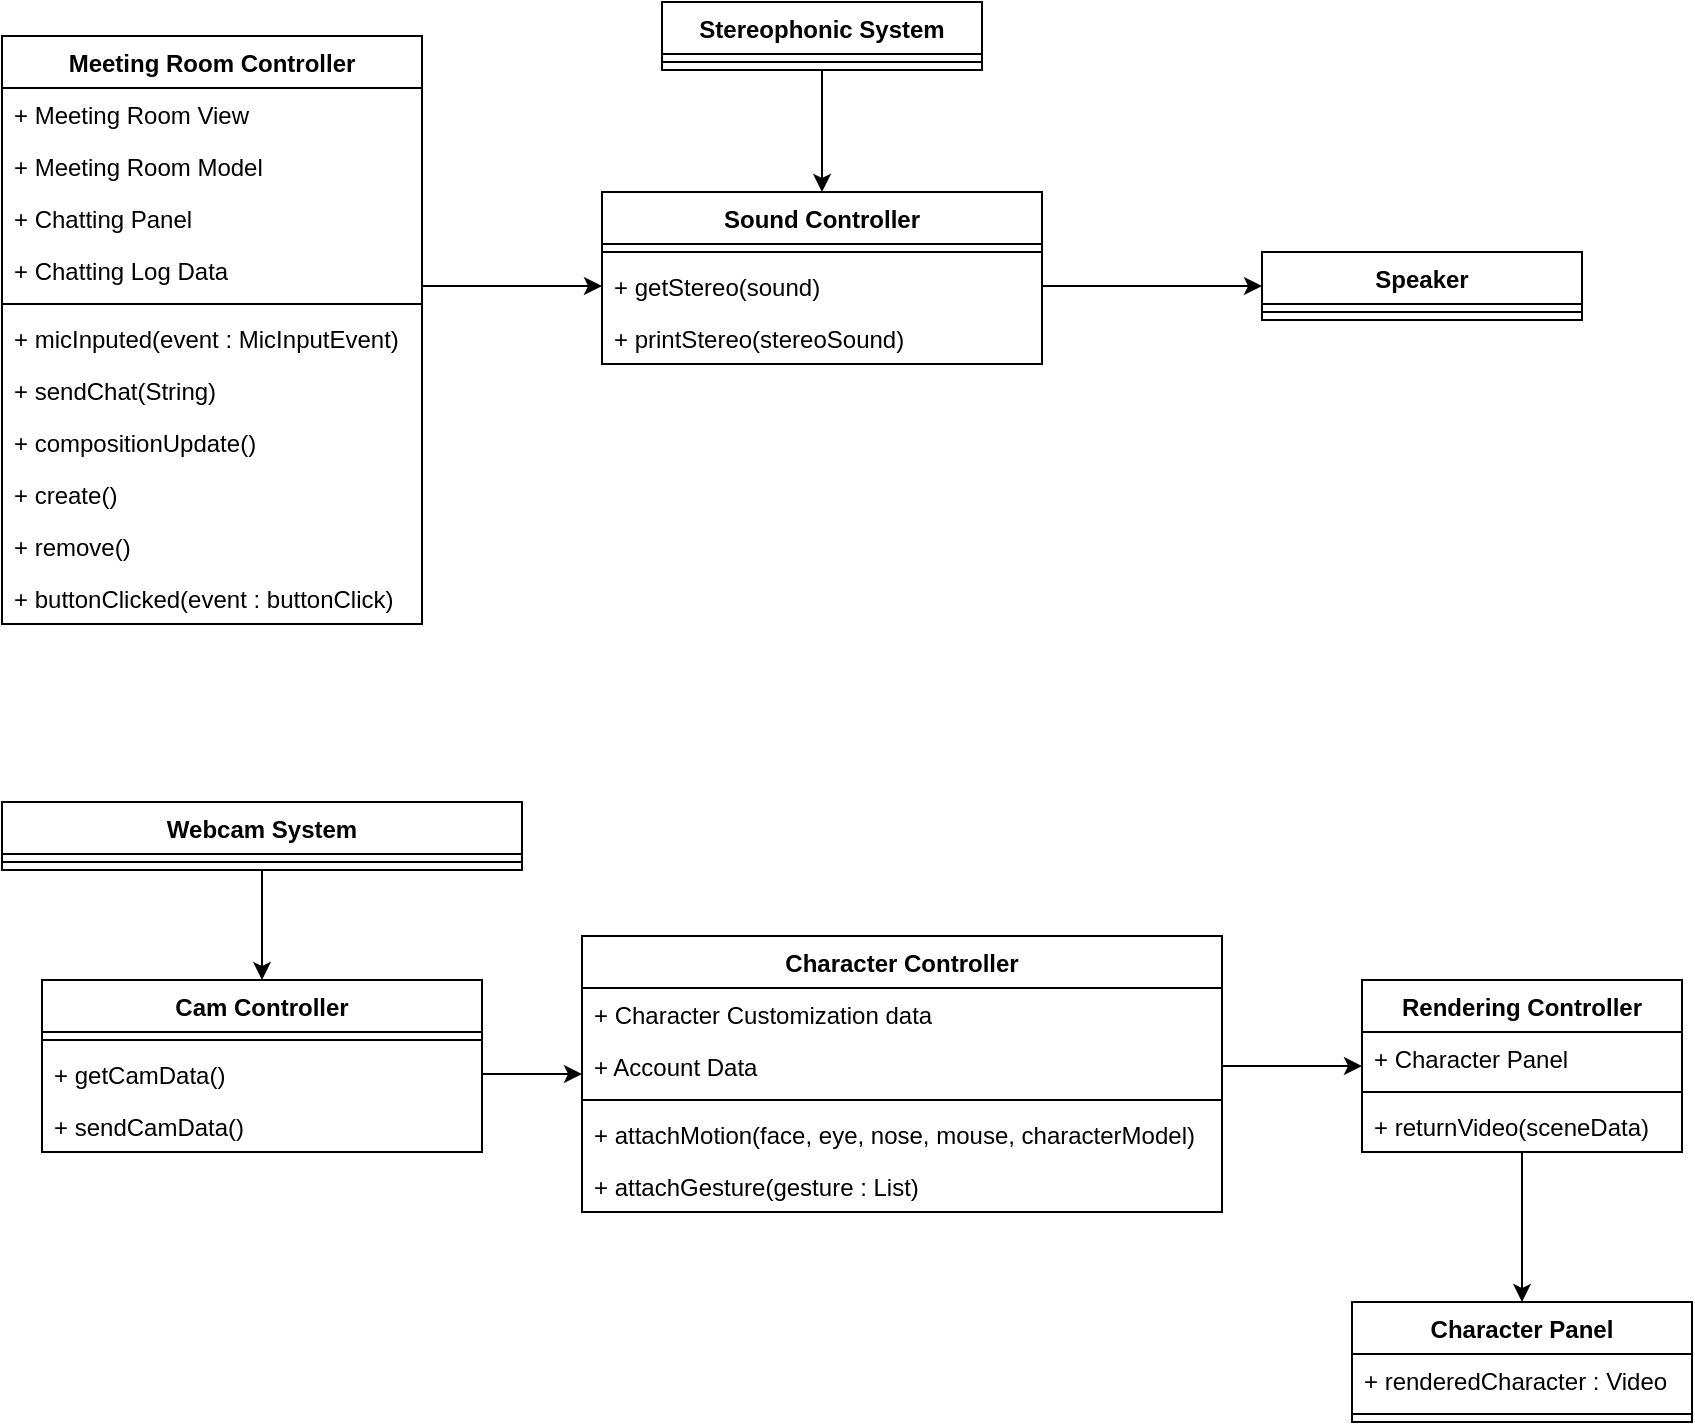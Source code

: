 <mxfile version="14.6.11" type="device"><diagram id="qNtHvHr-Q_ltwnV1EGBj" name="Page-1"><mxGraphModel dx="1767" dy="748" grid="1" gridSize="10" guides="1" tooltips="1" connect="1" arrows="1" fold="1" page="1" pageScale="1" pageWidth="827" pageHeight="1169" math="0" shadow="0"><root><mxCell id="0"/><mxCell id="1" parent="0"/><mxCell id="Hz_aNHwt8BgAc0QITuWz-24" value="Meeting Room Controller" style="swimlane;fontStyle=1;align=center;verticalAlign=top;childLayout=stackLayout;horizontal=1;startSize=26;horizontalStack=0;resizeParent=1;resizeParentMax=0;resizeLast=0;collapsible=1;marginBottom=0;" parent="1" vertex="1"><mxGeometry x="80" y="67" width="210" height="294" as="geometry"/></mxCell><mxCell id="Hz_aNHwt8BgAc0QITuWz-25" value="+ Meeting Room View" style="text;strokeColor=none;fillColor=none;align=left;verticalAlign=top;spacingLeft=4;spacingRight=4;overflow=hidden;rotatable=0;points=[[0,0.5],[1,0.5]];portConstraint=eastwest;" parent="Hz_aNHwt8BgAc0QITuWz-24" vertex="1"><mxGeometry y="26" width="210" height="26" as="geometry"/></mxCell><mxCell id="Hz_aNHwt8BgAc0QITuWz-28" value="+ Meeting Room Model" style="text;strokeColor=none;fillColor=none;align=left;verticalAlign=top;spacingLeft=4;spacingRight=4;overflow=hidden;rotatable=0;points=[[0,0.5],[1,0.5]];portConstraint=eastwest;" parent="Hz_aNHwt8BgAc0QITuWz-24" vertex="1"><mxGeometry y="52" width="210" height="26" as="geometry"/></mxCell><mxCell id="Hz_aNHwt8BgAc0QITuWz-48" value="+ Chatting Panel" style="text;strokeColor=none;fillColor=none;align=left;verticalAlign=top;spacingLeft=4;spacingRight=4;overflow=hidden;rotatable=0;points=[[0,0.5],[1,0.5]];portConstraint=eastwest;" parent="Hz_aNHwt8BgAc0QITuWz-24" vertex="1"><mxGeometry y="78" width="210" height="26" as="geometry"/></mxCell><mxCell id="Hz_aNHwt8BgAc0QITuWz-49" value="+ Chatting Log Data" style="text;strokeColor=none;fillColor=none;align=left;verticalAlign=top;spacingLeft=4;spacingRight=4;overflow=hidden;rotatable=0;points=[[0,0.5],[1,0.5]];portConstraint=eastwest;" parent="Hz_aNHwt8BgAc0QITuWz-24" vertex="1"><mxGeometry y="104" width="210" height="26" as="geometry"/></mxCell><mxCell id="Hz_aNHwt8BgAc0QITuWz-26" value="" style="line;strokeWidth=1;fillColor=none;align=left;verticalAlign=middle;spacingTop=-1;spacingLeft=3;spacingRight=3;rotatable=0;labelPosition=right;points=[];portConstraint=eastwest;" parent="Hz_aNHwt8BgAc0QITuWz-24" vertex="1"><mxGeometry y="130" width="210" height="8" as="geometry"/></mxCell><mxCell id="Hz_aNHwt8BgAc0QITuWz-27" value="+ micInputed(event : MicInputEvent)" style="text;strokeColor=none;fillColor=none;align=left;verticalAlign=top;spacingLeft=4;spacingRight=4;overflow=hidden;rotatable=0;points=[[0,0.5],[1,0.5]];portConstraint=eastwest;" parent="Hz_aNHwt8BgAc0QITuWz-24" vertex="1"><mxGeometry y="138" width="210" height="26" as="geometry"/></mxCell><mxCell id="Hz_aNHwt8BgAc0QITuWz-50" value="+ sendChat(String)" style="text;strokeColor=none;fillColor=none;align=left;verticalAlign=top;spacingLeft=4;spacingRight=4;overflow=hidden;rotatable=0;points=[[0,0.5],[1,0.5]];portConstraint=eastwest;" parent="Hz_aNHwt8BgAc0QITuWz-24" vertex="1"><mxGeometry y="164" width="210" height="26" as="geometry"/></mxCell><mxCell id="Hz_aNHwt8BgAc0QITuWz-51" value="+ compositionUpdate()" style="text;strokeColor=none;fillColor=none;align=left;verticalAlign=top;spacingLeft=4;spacingRight=4;overflow=hidden;rotatable=0;points=[[0,0.5],[1,0.5]];portConstraint=eastwest;" parent="Hz_aNHwt8BgAc0QITuWz-24" vertex="1"><mxGeometry y="190" width="210" height="26" as="geometry"/></mxCell><mxCell id="Hz_aNHwt8BgAc0QITuWz-52" value="+ create()" style="text;strokeColor=none;fillColor=none;align=left;verticalAlign=top;spacingLeft=4;spacingRight=4;overflow=hidden;rotatable=0;points=[[0,0.5],[1,0.5]];portConstraint=eastwest;" parent="Hz_aNHwt8BgAc0QITuWz-24" vertex="1"><mxGeometry y="216" width="210" height="26" as="geometry"/></mxCell><mxCell id="Hz_aNHwt8BgAc0QITuWz-53" value="+ remove()" style="text;strokeColor=none;fillColor=none;align=left;verticalAlign=top;spacingLeft=4;spacingRight=4;overflow=hidden;rotatable=0;points=[[0,0.5],[1,0.5]];portConstraint=eastwest;" parent="Hz_aNHwt8BgAc0QITuWz-24" vertex="1"><mxGeometry y="242" width="210" height="26" as="geometry"/></mxCell><mxCell id="Hz_aNHwt8BgAc0QITuWz-54" value="+ buttonClicked(event : buttonClick)" style="text;strokeColor=none;fillColor=none;align=left;verticalAlign=top;spacingLeft=4;spacingRight=4;overflow=hidden;rotatable=0;points=[[0,0.5],[1,0.5]];portConstraint=eastwest;" parent="Hz_aNHwt8BgAc0QITuWz-24" vertex="1"><mxGeometry y="268" width="210" height="26" as="geometry"/></mxCell><mxCell id="Hz_aNHwt8BgAc0QITuWz-30" value="Sound Controller" style="swimlane;fontStyle=1;align=center;verticalAlign=top;childLayout=stackLayout;horizontal=1;startSize=26;horizontalStack=0;resizeParent=1;resizeParentMax=0;resizeLast=0;collapsible=1;marginBottom=0;" parent="1" vertex="1"><mxGeometry x="380" y="145" width="220" height="86" as="geometry"/></mxCell><mxCell id="Hz_aNHwt8BgAc0QITuWz-33" value="" style="line;strokeWidth=1;fillColor=none;align=left;verticalAlign=middle;spacingTop=-1;spacingLeft=3;spacingRight=3;rotatable=0;labelPosition=right;points=[];portConstraint=eastwest;" parent="Hz_aNHwt8BgAc0QITuWz-30" vertex="1"><mxGeometry y="26" width="220" height="8" as="geometry"/></mxCell><mxCell id="VSV6r8VIV5T4gKpohB-m-29" value="+ getStereo(sound)" style="text;strokeColor=none;fillColor=none;align=left;verticalAlign=top;spacingLeft=4;spacingRight=4;overflow=hidden;rotatable=0;points=[[0,0.5],[1,0.5]];portConstraint=eastwest;" vertex="1" parent="Hz_aNHwt8BgAc0QITuWz-30"><mxGeometry y="34" width="220" height="26" as="geometry"/></mxCell><mxCell id="Hz_aNHwt8BgAc0QITuWz-34" value="+ printStereo(stereoSound)" style="text;strokeColor=none;fillColor=none;align=left;verticalAlign=top;spacingLeft=4;spacingRight=4;overflow=hidden;rotatable=0;points=[[0,0.5],[1,0.5]];portConstraint=eastwest;" parent="Hz_aNHwt8BgAc0QITuWz-30" vertex="1"><mxGeometry y="60" width="220" height="26" as="geometry"/></mxCell><mxCell id="VSV6r8VIV5T4gKpohB-m-34" style="edgeStyle=orthogonalEdgeStyle;rounded=0;orthogonalLoop=1;jettySize=auto;html=1;entryX=0.5;entryY=0;entryDx=0;entryDy=0;" edge="1" parent="1" source="Hz_aNHwt8BgAc0QITuWz-40" target="VSV6r8VIV5T4gKpohB-m-23"><mxGeometry relative="1" as="geometry"/></mxCell><mxCell id="Hz_aNHwt8BgAc0QITuWz-40" value="Webcam System" style="swimlane;fontStyle=1;align=center;verticalAlign=top;childLayout=stackLayout;horizontal=1;startSize=26;horizontalStack=0;resizeParent=1;resizeParentMax=0;resizeLast=0;collapsible=1;marginBottom=0;" parent="1" vertex="1"><mxGeometry x="80" y="450" width="260" height="34" as="geometry"/></mxCell><mxCell id="Hz_aNHwt8BgAc0QITuWz-43" value="" style="line;strokeWidth=1;fillColor=none;align=left;verticalAlign=middle;spacingTop=-1;spacingLeft=3;spacingRight=3;rotatable=0;labelPosition=right;points=[];portConstraint=eastwest;" parent="Hz_aNHwt8BgAc0QITuWz-40" vertex="1"><mxGeometry y="26" width="260" height="8" as="geometry"/></mxCell><mxCell id="Hz_aNHwt8BgAc0QITuWz-55" value="Speaker" style="swimlane;fontStyle=1;align=center;verticalAlign=top;childLayout=stackLayout;horizontal=1;startSize=26;horizontalStack=0;resizeParent=1;resizeParentMax=0;resizeLast=0;collapsible=1;marginBottom=0;" parent="1" vertex="1"><mxGeometry x="710" y="175" width="160" height="34" as="geometry"/></mxCell><mxCell id="Hz_aNHwt8BgAc0QITuWz-57" value="" style="line;strokeWidth=1;fillColor=none;align=left;verticalAlign=middle;spacingTop=-1;spacingLeft=3;spacingRight=3;rotatable=0;labelPosition=right;points=[];portConstraint=eastwest;" parent="Hz_aNHwt8BgAc0QITuWz-55" vertex="1"><mxGeometry y="26" width="160" height="8" as="geometry"/></mxCell><mxCell id="VSV6r8VIV5T4gKpohB-m-32" style="edgeStyle=orthogonalEdgeStyle;rounded=0;orthogonalLoop=1;jettySize=auto;html=1;entryX=0.5;entryY=0;entryDx=0;entryDy=0;" edge="1" parent="1" source="Hz_aNHwt8BgAc0QITuWz-60" target="Hz_aNHwt8BgAc0QITuWz-30"><mxGeometry relative="1" as="geometry"/></mxCell><mxCell id="Hz_aNHwt8BgAc0QITuWz-60" value="Stereophonic System" style="swimlane;fontStyle=1;align=center;verticalAlign=top;childLayout=stackLayout;horizontal=1;startSize=26;horizontalStack=0;resizeParent=1;resizeParentMax=0;resizeLast=0;collapsible=1;marginBottom=0;" parent="1" vertex="1"><mxGeometry x="410" y="50" width="160" height="34" as="geometry"/></mxCell><mxCell id="Hz_aNHwt8BgAc0QITuWz-62" value="" style="line;strokeWidth=1;fillColor=none;align=left;verticalAlign=middle;spacingTop=-1;spacingLeft=3;spacingRight=3;rotatable=0;labelPosition=right;points=[];portConstraint=eastwest;" parent="Hz_aNHwt8BgAc0QITuWz-60" vertex="1"><mxGeometry y="26" width="160" height="8" as="geometry"/></mxCell><mxCell id="VSV6r8VIV5T4gKpohB-m-1" value="Character Controller" style="swimlane;fontStyle=1;align=center;verticalAlign=top;childLayout=stackLayout;horizontal=1;startSize=26;horizontalStack=0;resizeParent=1;resizeParentMax=0;resizeLast=0;collapsible=1;marginBottom=0;" vertex="1" parent="1"><mxGeometry x="370" y="517" width="320" height="138" as="geometry"/></mxCell><mxCell id="VSV6r8VIV5T4gKpohB-m-2" value="+ Character Customization data" style="text;strokeColor=none;fillColor=none;align=left;verticalAlign=top;spacingLeft=4;spacingRight=4;overflow=hidden;rotatable=0;points=[[0,0.5],[1,0.5]];portConstraint=eastwest;" vertex="1" parent="VSV6r8VIV5T4gKpohB-m-1"><mxGeometry y="26" width="320" height="26" as="geometry"/></mxCell><mxCell id="VSV6r8VIV5T4gKpohB-m-3" value="+ Account Data" style="text;strokeColor=none;fillColor=none;align=left;verticalAlign=top;spacingLeft=4;spacingRight=4;overflow=hidden;rotatable=0;points=[[0,0.5],[1,0.5]];portConstraint=eastwest;" vertex="1" parent="VSV6r8VIV5T4gKpohB-m-1"><mxGeometry y="52" width="320" height="26" as="geometry"/></mxCell><mxCell id="VSV6r8VIV5T4gKpohB-m-4" value="" style="line;strokeWidth=1;fillColor=none;align=left;verticalAlign=middle;spacingTop=-1;spacingLeft=3;spacingRight=3;rotatable=0;labelPosition=right;points=[];portConstraint=eastwest;" vertex="1" parent="VSV6r8VIV5T4gKpohB-m-1"><mxGeometry y="78" width="320" height="8" as="geometry"/></mxCell><mxCell id="VSV6r8VIV5T4gKpohB-m-30" value="+ attachMotion(face, eye, nose, mouse, characterModel)" style="text;strokeColor=none;fillColor=none;align=left;verticalAlign=top;spacingLeft=4;spacingRight=4;overflow=hidden;rotatable=0;points=[[0,0.5],[1,0.5]];portConstraint=eastwest;" vertex="1" parent="VSV6r8VIV5T4gKpohB-m-1"><mxGeometry y="86" width="320" height="26" as="geometry"/></mxCell><mxCell id="VSV6r8VIV5T4gKpohB-m-5" value="+ attachGesture(gesture : List)" style="text;strokeColor=none;fillColor=none;align=left;verticalAlign=top;spacingLeft=4;spacingRight=4;overflow=hidden;rotatable=0;points=[[0,0.5],[1,0.5]];portConstraint=eastwest;" vertex="1" parent="VSV6r8VIV5T4gKpohB-m-1"><mxGeometry y="112" width="320" height="26" as="geometry"/></mxCell><mxCell id="VSV6r8VIV5T4gKpohB-m-6" value="Character Panel" style="swimlane;fontStyle=1;align=center;verticalAlign=top;childLayout=stackLayout;horizontal=1;startSize=26;horizontalStack=0;resizeParent=1;resizeParentMax=0;resizeLast=0;collapsible=1;marginBottom=0;" vertex="1" parent="1"><mxGeometry x="755" y="700" width="170" height="60" as="geometry"/></mxCell><mxCell id="VSV6r8VIV5T4gKpohB-m-7" value="+ renderedCharacter : Video" style="text;strokeColor=none;fillColor=none;align=left;verticalAlign=top;spacingLeft=4;spacingRight=4;overflow=hidden;rotatable=0;points=[[0,0.5],[1,0.5]];portConstraint=eastwest;" vertex="1" parent="VSV6r8VIV5T4gKpohB-m-6"><mxGeometry y="26" width="170" height="26" as="geometry"/></mxCell><mxCell id="VSV6r8VIV5T4gKpohB-m-9" value="" style="line;strokeWidth=1;fillColor=none;align=left;verticalAlign=middle;spacingTop=-1;spacingLeft=3;spacingRight=3;rotatable=0;labelPosition=right;points=[];portConstraint=eastwest;" vertex="1" parent="VSV6r8VIV5T4gKpohB-m-6"><mxGeometry y="52" width="170" height="8" as="geometry"/></mxCell><mxCell id="VSV6r8VIV5T4gKpohB-m-39" style="edgeStyle=orthogonalEdgeStyle;rounded=0;orthogonalLoop=1;jettySize=auto;html=1;entryX=0.5;entryY=0;entryDx=0;entryDy=0;" edge="1" parent="1" source="VSV6r8VIV5T4gKpohB-m-11" target="VSV6r8VIV5T4gKpohB-m-6"><mxGeometry relative="1" as="geometry"/></mxCell><mxCell id="VSV6r8VIV5T4gKpohB-m-11" value="Rendering Controller" style="swimlane;fontStyle=1;align=center;verticalAlign=top;childLayout=stackLayout;horizontal=1;startSize=26;horizontalStack=0;resizeParent=1;resizeParentMax=0;resizeLast=0;collapsible=1;marginBottom=0;" vertex="1" parent="1"><mxGeometry x="760" y="539" width="160" height="86" as="geometry"/></mxCell><mxCell id="VSV6r8VIV5T4gKpohB-m-12" value="+ Character Panel" style="text;strokeColor=none;fillColor=none;align=left;verticalAlign=top;spacingLeft=4;spacingRight=4;overflow=hidden;rotatable=0;points=[[0,0.5],[1,0.5]];portConstraint=eastwest;" vertex="1" parent="VSV6r8VIV5T4gKpohB-m-11"><mxGeometry y="26" width="160" height="26" as="geometry"/></mxCell><mxCell id="VSV6r8VIV5T4gKpohB-m-14" value="" style="line;strokeWidth=1;fillColor=none;align=left;verticalAlign=middle;spacingTop=-1;spacingLeft=3;spacingRight=3;rotatable=0;labelPosition=right;points=[];portConstraint=eastwest;" vertex="1" parent="VSV6r8VIV5T4gKpohB-m-11"><mxGeometry y="52" width="160" height="8" as="geometry"/></mxCell><mxCell id="VSV6r8VIV5T4gKpohB-m-15" value="+ returnVideo(sceneData)" style="text;strokeColor=none;fillColor=none;align=left;verticalAlign=top;spacingLeft=4;spacingRight=4;overflow=hidden;rotatable=0;points=[[0,0.5],[1,0.5]];portConstraint=eastwest;" vertex="1" parent="VSV6r8VIV5T4gKpohB-m-11"><mxGeometry y="60" width="160" height="26" as="geometry"/></mxCell><mxCell id="VSV6r8VIV5T4gKpohB-m-23" value="Cam Controller" style="swimlane;fontStyle=1;align=center;verticalAlign=top;childLayout=stackLayout;horizontal=1;startSize=26;horizontalStack=0;resizeParent=1;resizeParentMax=0;resizeLast=0;collapsible=1;marginBottom=0;" vertex="1" parent="1"><mxGeometry x="100" y="539" width="220" height="86" as="geometry"/></mxCell><mxCell id="VSV6r8VIV5T4gKpohB-m-26" value="" style="line;strokeWidth=1;fillColor=none;align=left;verticalAlign=middle;spacingTop=-1;spacingLeft=3;spacingRight=3;rotatable=0;labelPosition=right;points=[];portConstraint=eastwest;" vertex="1" parent="VSV6r8VIV5T4gKpohB-m-23"><mxGeometry y="26" width="220" height="8" as="geometry"/></mxCell><mxCell id="VSV6r8VIV5T4gKpohB-m-28" value="+ getCamData()" style="text;strokeColor=none;fillColor=none;align=left;verticalAlign=top;spacingLeft=4;spacingRight=4;overflow=hidden;rotatable=0;points=[[0,0.5],[1,0.5]];portConstraint=eastwest;" vertex="1" parent="VSV6r8VIV5T4gKpohB-m-23"><mxGeometry y="34" width="220" height="26" as="geometry"/></mxCell><mxCell id="VSV6r8VIV5T4gKpohB-m-27" value="+ sendCamData()" style="text;strokeColor=none;fillColor=none;align=left;verticalAlign=top;spacingLeft=4;spacingRight=4;overflow=hidden;rotatable=0;points=[[0,0.5],[1,0.5]];portConstraint=eastwest;" vertex="1" parent="VSV6r8VIV5T4gKpohB-m-23"><mxGeometry y="60" width="220" height="26" as="geometry"/></mxCell><mxCell id="VSV6r8VIV5T4gKpohB-m-31" style="edgeStyle=orthogonalEdgeStyle;rounded=0;orthogonalLoop=1;jettySize=auto;html=1;" edge="1" parent="1" target="VSV6r8VIV5T4gKpohB-m-29"><mxGeometry relative="1" as="geometry"><mxPoint x="290" y="192" as="sourcePoint"/><Array as="points"><mxPoint x="290" y="192"/></Array></mxGeometry></mxCell><mxCell id="VSV6r8VIV5T4gKpohB-m-33" style="edgeStyle=orthogonalEdgeStyle;rounded=0;orthogonalLoop=1;jettySize=auto;html=1;exitX=1;exitY=0.5;exitDx=0;exitDy=0;entryX=0;entryY=0.5;entryDx=0;entryDy=0;" edge="1" parent="1" source="VSV6r8VIV5T4gKpohB-m-29" target="Hz_aNHwt8BgAc0QITuWz-55"><mxGeometry relative="1" as="geometry"/></mxCell><mxCell id="VSV6r8VIV5T4gKpohB-m-37" style="edgeStyle=orthogonalEdgeStyle;rounded=0;orthogonalLoop=1;jettySize=auto;html=1;exitX=1;exitY=0.5;exitDx=0;exitDy=0;entryX=0;entryY=0.5;entryDx=0;entryDy=0;" edge="1" parent="1" source="VSV6r8VIV5T4gKpohB-m-28" target="VSV6r8VIV5T4gKpohB-m-1"><mxGeometry relative="1" as="geometry"/></mxCell><mxCell id="VSV6r8VIV5T4gKpohB-m-38" style="edgeStyle=orthogonalEdgeStyle;rounded=0;orthogonalLoop=1;jettySize=auto;html=1;exitX=1;exitY=0.5;exitDx=0;exitDy=0;entryX=0;entryY=0.5;entryDx=0;entryDy=0;" edge="1" parent="1" source="VSV6r8VIV5T4gKpohB-m-3" target="VSV6r8VIV5T4gKpohB-m-11"><mxGeometry relative="1" as="geometry"/></mxCell></root></mxGraphModel></diagram></mxfile>